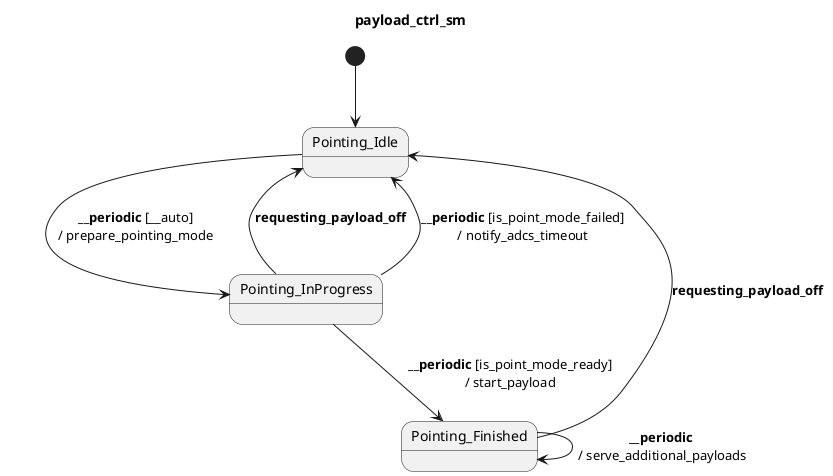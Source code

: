 @startuml
title <b>payload_ctrl_sm
[*] --> Pointing_Idle
state Pointing_Idle
state Pointing_InProgress
state Pointing_Finished

Pointing_Idle --> Pointing_InProgress: <b>__periodic</b> [__auto]\n/ prepare_pointing_mode
Pointing_InProgress --> Pointing_Finished: <b>__periodic</b> [is_point_mode_ready]\n/ start_payload
Pointing_InProgress --> Pointing_Idle: <b>requesting_payload_off</b> \n
Pointing_InProgress --> Pointing_Idle: <b>__periodic</b> [is_point_mode_failed]\n/ notify_adcs_timeout
Pointing_Finished --> Pointing_Idle: <b>requesting_payload_off</b> \n
Pointing_Finished --> Pointing_Finished: <b>__periodic</b> \n/ serve_additional_payloads
@enduml
